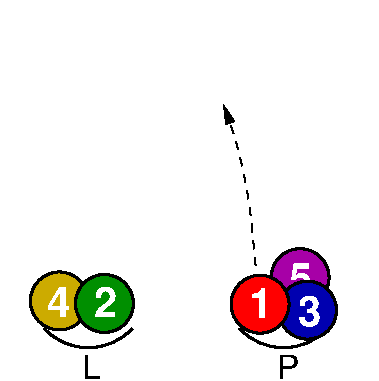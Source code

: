 #FIG 3.2
Landscape
Center
Metric
Letter  
100.00
Single
-2
1200 2
6 300 2325 2355 2700
6 300 2325 960 2700
5 1 0 2 0 7 50 0 -1 0.000 0 1 0 0 630.000 2047.500 315 2340 675 2475 945 2340
4 0 0 50 0 4 16 0.0000 0 180 135 585 2700 L\001
-6
6 1695 2325 2355 2700
5 1 0 2 0 7 50 0 -1 0.000 0 1 0 0 2025.000 2047.500 1710 2340 2070 2475 2340 2340
4 0 0 50 0 4 16 0.0000 0 180 165 1980 2700 P\001
-6
-6
6 1921 1754 2365 2198
1 3 0 2 0 23 45 0 16 0.000 1 0.0000 2143 1976 207 207 2143 1976 2350 1976
4 0 7 45 0 18 20 0.0000 4 195 150 2063 2083 5\001
-6
6 1974 1987 2418 2431
6 1974 1987 2418 2431
1 3 0 2 0 9 45 0 20 0.000 1 0.0000 2196 2209 207 207 2196 2209 2403 2209
4 0 7 45 0 18 20 0.0000 4 195 150 2125 2320 3\001
-6
-6
6 1635 1944 2079 2388
1 3 0 2 0 4 45 0 20 0.000 1 0.0000 1857 2166 207 207 1857 2166 2064 2166
4 0 7 45 0 18 20 0.0000 4 195 150 1779 2262 1\001
-6
6 201 1921 645 2365
1 3 0 2 0 31 45 0 16 0.000 1 0.0000 423 2143 207 207 423 2143 630 2143
4 0 7 45 0 18 20 0.0000 4 195 150 335 2254 4\001
-6
6 523 1939 967 2383
1 3 0 2 0 12 45 0 20 0.000 1 0.0000 745 2161 207 207 745 2161 952 2161
4 0 7 45 0 18 20 0.0000 4 195 150 674 2261 2\001
-6
2 2 0 0 7 7 51 0 20 0.000 0 0 -1 0 0 5
	 0 0 2700 0 2700 2700 0 2700 0 0
3 0 1 1 0 7 50 0 -1 4.000 0 1 0 4
	1 1 1.00 60.00 120.00
	 1825 1891 1785 1418 1683 971 1595 741
	 0.000 1.000 1.000 0.000
